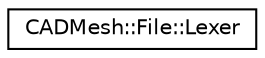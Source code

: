 digraph "Graphical Class Hierarchy"
{
 // LATEX_PDF_SIZE
  edge [fontname="Helvetica",fontsize="10",labelfontname="Helvetica",labelfontsize="10"];
  node [fontname="Helvetica",fontsize="10",shape=record];
  rankdir="LR";
  Node0 [label="CADMesh::File::Lexer",height=0.2,width=0.4,color="black", fillcolor="white", style="filled",URL="$class_c_a_d_mesh_1_1_file_1_1_lexer.html",tooltip=" "];
}
